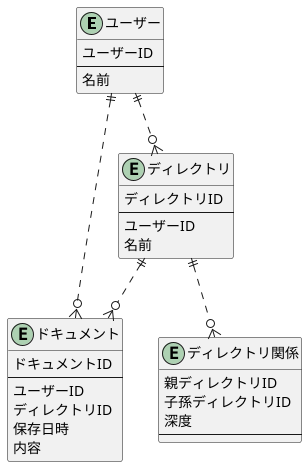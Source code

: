 @startuml

entity ユーザー {
  ユーザーID
  --
  名前
}

entity ドキュメント {
  ドキュメントID
  --
  ユーザーID
  ディレクトリID
  保存日時
  内容
}

' 閉包テーブル
' メリット:要素の関係を別テーブルに持っているため構造を柔軟に変更することができる
' デメリット:直近の祖先、子孫の取得が複雑になる。テーブルスペースが増える、更新行が多くなるなどDBのリソース消費が大きい。
' https://qiita.com/ymstshinichiro/items/b1825719c4fb274446cc
' https://bbh.bz/2020/07/18/tree-structure-in-rdb/

entity ディレクトリ {
  ディレクトリID
  --
  ユーザーID
  名前
}

entity ディレクトリ関係 {
  親ディレクトリID
  子孫ディレクトリID
  深度
  --
}

ユーザー ||..o{ ドキュメント
ユーザー ||..o{ ディレクトリ
ディレクトリ ||..o{ ドキュメント
ディレクトリ ||..o{ ディレクトリ関係

@enduml
